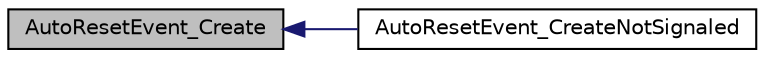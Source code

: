 digraph G
{
  edge [fontname="Helvetica",fontsize="10",labelfontname="Helvetica",labelfontsize="10"];
  node [fontname="Helvetica",fontsize="10",shape=record];
  rankdir="LR";
  Node1 [label="AutoResetEvent_Create",height=0.2,width=0.4,color="black", fillcolor="grey75", style="filled" fontcolor="black"];
  Node1 -> Node2 [dir="back",color="midnightblue",fontsize="10",style="solid",fontname="Helvetica"];
  Node2 [label="AutoResetEvent_CreateNotSignaled",height=0.2,width=0.4,color="black", fillcolor="white", style="filled",URL="$_threads_8h.html#a412a057fdddc508871f7c63812a96aff"];
}
